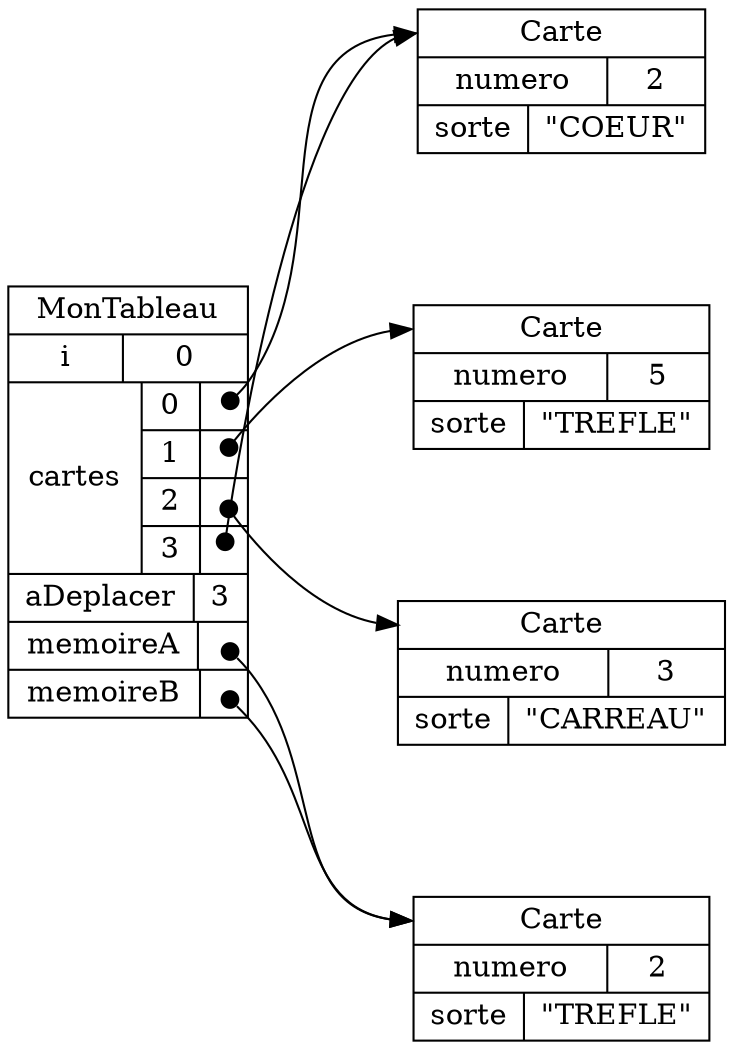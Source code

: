 digraph "MonTableau" {
graph ["rankdir"="LR","compound"="true","ranksep"="1.0","nodesep"="1.0"]
"/" ["label"="<_C>MonTableau|{i|0}|{cartes|{{0|<cartes__V_0_0>}|{1|<cartes__V_1_1>}|{2|<cartes__V_2_2>}|{3|<cartes__V_3_3>}}}|{aDeplacer|3}|{memoireA|<memoireA_memoireA>}|{memoireB|<memoireB_memoireB>}","style"="filled","fillcolor"="white","shape"="record"]
"/cartes/0" ["label"="<_C>Carte|{numero|2}|{sorte|\"COEUR\"}","style"="filled","fillcolor"="white","shape"="record"]
"/cartes/1" ["label"="<_C>Carte|{numero|5}|{sorte|\"TREFLE\"}","style"="filled","fillcolor"="white","shape"="record"]
"/cartes/2" ["label"="<_C>Carte|{numero|3}|{sorte|\"CARREAU\"}","style"="filled","fillcolor"="white","shape"="record"]
"/memoireA" ["label"="<_C>Carte|{numero|2}|{sorte|\"TREFLE\"}","style"="filled","fillcolor"="white","shape"="record"]
"/":"cartes__V_3_3":c -> "/cartes/0":"_C" ["tailclip"="false","arrowtail"="dot","dir"="both","label"=""]
"/":"cartes__V_2_2":c -> "/cartes/2":"_C" ["tailclip"="false","arrowtail"="dot","dir"="both","label"=""]
"/":"cartes__V_1_1":c -> "/cartes/1":"_C" ["tailclip"="false","arrowtail"="dot","dir"="both","label"=""]
"/":"cartes__V_0_0":c -> "/cartes/0":"_C" ["tailclip"="false","arrowtail"="dot","dir"="both","label"=""]
"/":"memoireB_memoireB":c -> "/memoireA":"_C" ["tailclip"="false","arrowtail"="dot","dir"="both","label"=""]
"/":"memoireA_memoireA":c -> "/memoireA":"_C" ["tailclip"="false","arrowtail"="dot","dir"="both","label"=""]
}